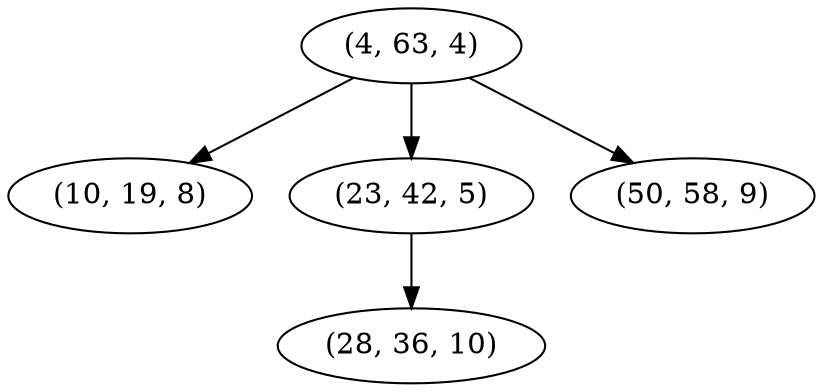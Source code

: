 digraph tree {
    "(4, 63, 4)";
    "(10, 19, 8)";
    "(23, 42, 5)";
    "(28, 36, 10)";
    "(50, 58, 9)";
    "(4, 63, 4)" -> "(10, 19, 8)";
    "(4, 63, 4)" -> "(23, 42, 5)";
    "(4, 63, 4)" -> "(50, 58, 9)";
    "(23, 42, 5)" -> "(28, 36, 10)";
}
